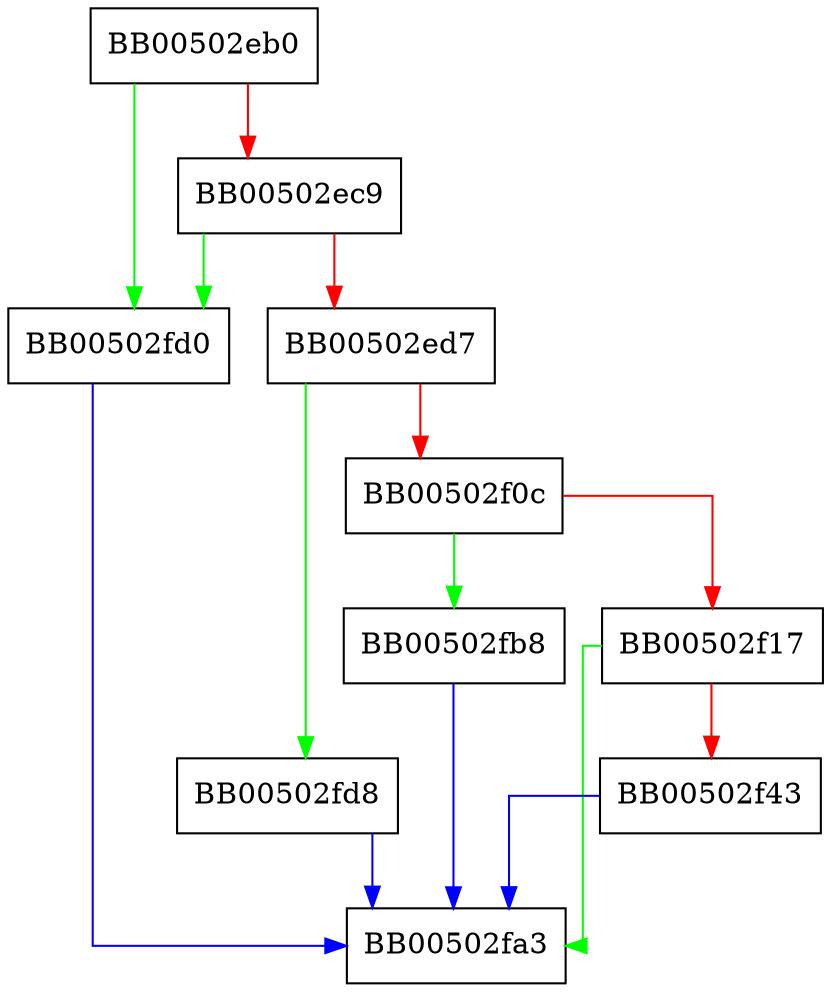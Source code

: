 digraph quic_read_record {
  node [shape="box"];
  graph [splines=ortho];
  BB00502eb0 -> BB00502fd0 [color="green"];
  BB00502eb0 -> BB00502ec9 [color="red"];
  BB00502ec9 -> BB00502fd0 [color="green"];
  BB00502ec9 -> BB00502ed7 [color="red"];
  BB00502ed7 -> BB00502fd8 [color="green"];
  BB00502ed7 -> BB00502f0c [color="red"];
  BB00502f0c -> BB00502fb8 [color="green"];
  BB00502f0c -> BB00502f17 [color="red"];
  BB00502f17 -> BB00502fa3 [color="green"];
  BB00502f17 -> BB00502f43 [color="red"];
  BB00502f43 -> BB00502fa3 [color="blue"];
  BB00502fb8 -> BB00502fa3 [color="blue"];
  BB00502fd0 -> BB00502fa3 [color="blue"];
  BB00502fd8 -> BB00502fa3 [color="blue"];
}